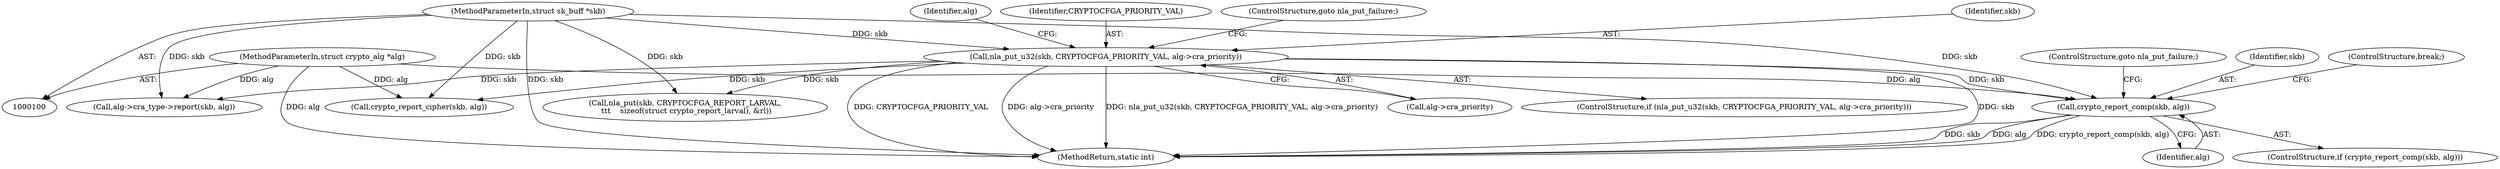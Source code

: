 digraph "0_linux_9a5467bf7b6e9e02ec9c3da4e23747c05faeaac6_7@pointer" {
"1000235" [label="(Call,crypto_report_comp(skb, alg))"];
"1000166" [label="(Call,nla_put_u32(skb, CRYPTOCFGA_PRIORITY_VAL, alg->cra_priority))"];
"1000103" [label="(MethodParameterIn,struct sk_buff *skb)"];
"1000101" [label="(MethodParameterIn,struct crypto_alg *alg)"];
"1000238" [label="(ControlStructure,goto nla_put_failure;)"];
"1000237" [label="(Identifier,alg)"];
"1000166" [label="(Call,nla_put_u32(skb, CRYPTOCFGA_PRIORITY_VAL, alg->cra_priority))"];
"1000176" [label="(Identifier,alg)"];
"1000228" [label="(Call,crypto_report_cipher(skb, alg))"];
"1000165" [label="(ControlStructure,if (nla_put_u32(skb, CRYPTOCFGA_PRIORITY_VAL, alg->cra_priority)))"];
"1000234" [label="(ControlStructure,if (crypto_report_comp(skb, alg)))"];
"1000168" [label="(Identifier,CRYPTOCFGA_PRIORITY_VAL)"];
"1000247" [label="(MethodReturn,static int)"];
"1000103" [label="(MethodParameterIn,struct sk_buff *skb)"];
"1000172" [label="(ControlStructure,goto nla_put_failure;)"];
"1000235" [label="(Call,crypto_report_comp(skb, alg))"];
"1000191" [label="(Call,nla_put(skb, CRYPTOCFGA_REPORT_LARVAL,\n \t\t\t    sizeof(struct crypto_report_larval), &rl))"];
"1000101" [label="(MethodParameterIn,struct crypto_alg *alg)"];
"1000236" [label="(Identifier,skb)"];
"1000239" [label="(ControlStructure,break;)"];
"1000169" [label="(Call,alg->cra_priority)"];
"1000212" [label="(Call,alg->cra_type->report(skb, alg))"];
"1000167" [label="(Identifier,skb)"];
"1000235" -> "1000234"  [label="AST: "];
"1000235" -> "1000237"  [label="CFG: "];
"1000236" -> "1000235"  [label="AST: "];
"1000237" -> "1000235"  [label="AST: "];
"1000238" -> "1000235"  [label="CFG: "];
"1000239" -> "1000235"  [label="CFG: "];
"1000235" -> "1000247"  [label="DDG: skb"];
"1000235" -> "1000247"  [label="DDG: alg"];
"1000235" -> "1000247"  [label="DDG: crypto_report_comp(skb, alg)"];
"1000166" -> "1000235"  [label="DDG: skb"];
"1000103" -> "1000235"  [label="DDG: skb"];
"1000101" -> "1000235"  [label="DDG: alg"];
"1000166" -> "1000165"  [label="AST: "];
"1000166" -> "1000169"  [label="CFG: "];
"1000167" -> "1000166"  [label="AST: "];
"1000168" -> "1000166"  [label="AST: "];
"1000169" -> "1000166"  [label="AST: "];
"1000172" -> "1000166"  [label="CFG: "];
"1000176" -> "1000166"  [label="CFG: "];
"1000166" -> "1000247"  [label="DDG: CRYPTOCFGA_PRIORITY_VAL"];
"1000166" -> "1000247"  [label="DDG: alg->cra_priority"];
"1000166" -> "1000247"  [label="DDG: nla_put_u32(skb, CRYPTOCFGA_PRIORITY_VAL, alg->cra_priority)"];
"1000166" -> "1000247"  [label="DDG: skb"];
"1000103" -> "1000166"  [label="DDG: skb"];
"1000166" -> "1000191"  [label="DDG: skb"];
"1000166" -> "1000212"  [label="DDG: skb"];
"1000166" -> "1000228"  [label="DDG: skb"];
"1000103" -> "1000100"  [label="AST: "];
"1000103" -> "1000247"  [label="DDG: skb"];
"1000103" -> "1000191"  [label="DDG: skb"];
"1000103" -> "1000212"  [label="DDG: skb"];
"1000103" -> "1000228"  [label="DDG: skb"];
"1000101" -> "1000100"  [label="AST: "];
"1000101" -> "1000247"  [label="DDG: alg"];
"1000101" -> "1000212"  [label="DDG: alg"];
"1000101" -> "1000228"  [label="DDG: alg"];
}
